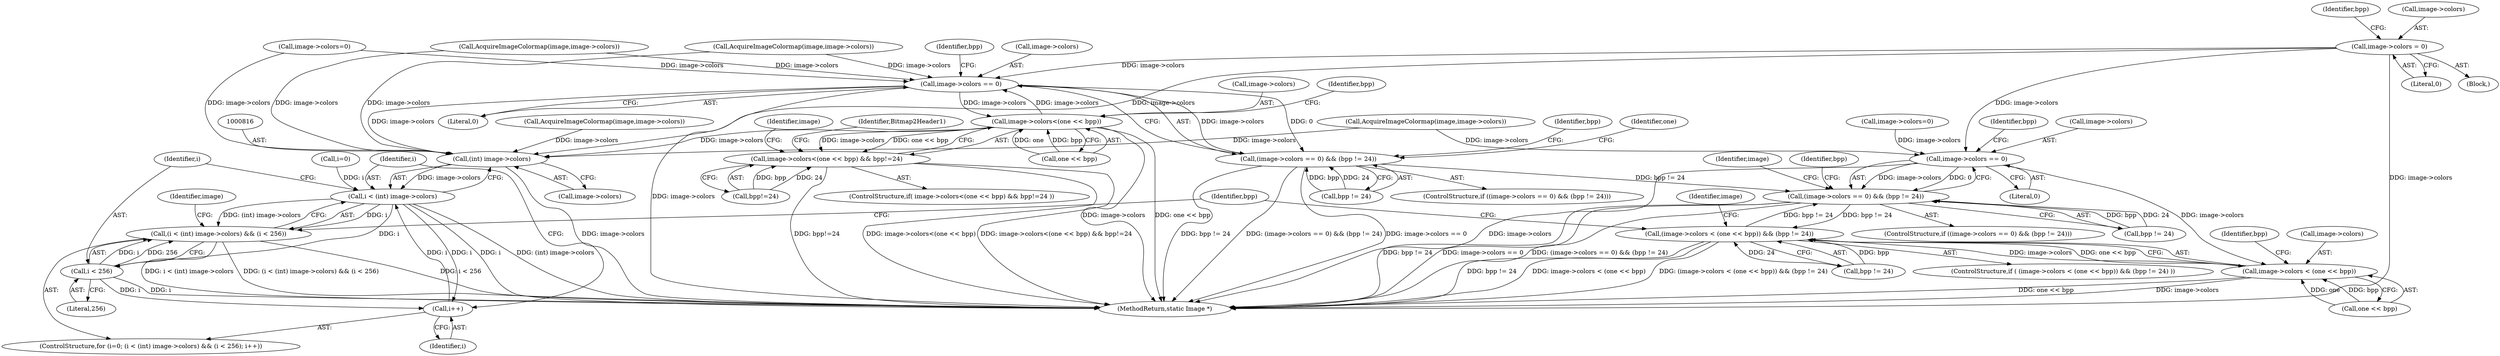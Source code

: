 digraph "0_ImageMagick_f6e9d0d9955e85bdd7540b251cd50d598dacc5e6_75@pointer" {
"1000309" [label="(Call,image->colors = 0)"];
"1000780" [label="(Call,image->colors == 0)"];
"1000779" [label="(Call,(image->colors == 0) && (bpp != 24))"];
"1000875" [label="(Call,(image->colors < (one << bpp)) && (bpp != 24))"];
"1000876" [label="(Call,image->colors < (one << bpp))"];
"1000815" [label="(Call,(int) image->colors)"];
"1000813" [label="(Call,i < (int) image->colors)"];
"1000812" [label="(Call,(i < (int) image->colors) && (i < 256))"];
"1000820" [label="(Call,i < 256)"];
"1000823" [label="(Call,i++)"];
"1001482" [label="(Call,image->colors == 0)"];
"1001481" [label="(Call,(image->colors == 0) && (bpp != 24))"];
"1001518" [label="(Call,image->colors<(one << bpp))"];
"1001517" [label="(Call,image->colors<(one << bpp) && bpp!=24)"];
"1001738" [label="(Call,image->colors=0)"];
"1001519" [label="(Call,image->colors)"];
"1000817" [label="(Call,image->colors)"];
"1000791" [label="(Identifier,image)"];
"1000872" [label="(Identifier,bpp)"];
"1000822" [label="(Literal,256)"];
"1000812" [label="(Call,(i < (int) image->colors) && (i < 256))"];
"1000315" [label="(Identifier,bpp)"];
"1000309" [label="(Call,image->colors = 0)"];
"1001914" [label="(MethodReturn,static Image *)"];
"1000814" [label="(Identifier,i)"];
"1000809" [label="(Call,i=0)"];
"1001504" [label="(Call,AcquireImageColormap(image,image->colors))"];
"1000785" [label="(Call,bpp != 24)"];
"1001482" [label="(Call,image->colors == 0)"];
"1000815" [label="(Call,(int) image->colors)"];
"1001525" [label="(Call,bpp!=24)"];
"1000884" [label="(Identifier,bpp)"];
"1000888" [label="(Identifier,image)"];
"1000798" [label="(Call,AcquireImageColormap(image,image->colors))"];
"1001514" [label="(Identifier,bpp)"];
"1001318" [label="(Call,AcquireImageColormap(image,image->colors))"];
"1000874" [label="(ControlStructure,if ( (image->colors < (one << bpp)) && (bpp != 24) ))"];
"1000779" [label="(Call,(image->colors == 0) && (bpp != 24))"];
"1000503" [label="(Call,AcquireImageColormap(image,image->colors))"];
"1000813" [label="(Call,i < (int) image->colors)"];
"1000808" [label="(ControlStructure,for (i=0; (i < (int) image->colors) && (i < 256); i++))"];
"1000778" [label="(ControlStructure,if ((image->colors == 0) && (bpp != 24)))"];
"1000830" [label="(Identifier,image)"];
"1000823" [label="(Call,i++)"];
"1000313" [label="(Literal,0)"];
"1001526" [label="(Identifier,bpp)"];
"1000877" [label="(Call,image->colors)"];
"1001480" [label="(ControlStructure,if ((image->colors == 0) && (bpp != 24)))"];
"1001481" [label="(Call,(image->colors == 0) && (bpp != 24))"];
"1000875" [label="(Call,(image->colors < (one << bpp)) && (bpp != 24))"];
"1000784" [label="(Literal,0)"];
"1001517" [label="(Call,image->colors<(one << bpp) && bpp!=24)"];
"1001518" [label="(Call,image->colors<(one << bpp))"];
"1000883" [label="(Call,bpp != 24)"];
"1000880" [label="(Call,one << bpp)"];
"1001488" [label="(Identifier,bpp)"];
"1001493" [label="(Identifier,one)"];
"1001483" [label="(Call,image->colors)"];
"1000141" [label="(Block,)"];
"1000310" [label="(Call,image->colors)"];
"1000786" [label="(Identifier,bpp)"];
"1000876" [label="(Call,image->colors < (one << bpp))"];
"1000908" [label="(Identifier,bpp)"];
"1001530" [label="(Identifier,image)"];
"1000821" [label="(Identifier,i)"];
"1001516" [label="(ControlStructure,if( image->colors<(one << bpp) && bpp!=24 ))"];
"1000781" [label="(Call,image->colors)"];
"1001522" [label="(Call,one << bpp)"];
"1001487" [label="(Call,bpp != 24)"];
"1001157" [label="(Call,image->colors=0)"];
"1000780" [label="(Call,image->colors == 0)"];
"1001550" [label="(Identifier,Bitmap2Header1)"];
"1000820" [label="(Call,i < 256)"];
"1001486" [label="(Literal,0)"];
"1000824" [label="(Identifier,i)"];
"1000309" -> "1000141"  [label="AST: "];
"1000309" -> "1000313"  [label="CFG: "];
"1000310" -> "1000309"  [label="AST: "];
"1000313" -> "1000309"  [label="AST: "];
"1000315" -> "1000309"  [label="CFG: "];
"1000309" -> "1001914"  [label="DDG: image->colors"];
"1000309" -> "1000780"  [label="DDG: image->colors"];
"1000309" -> "1000815"  [label="DDG: image->colors"];
"1000309" -> "1001482"  [label="DDG: image->colors"];
"1000780" -> "1000779"  [label="AST: "];
"1000780" -> "1000784"  [label="CFG: "];
"1000781" -> "1000780"  [label="AST: "];
"1000784" -> "1000780"  [label="AST: "];
"1000786" -> "1000780"  [label="CFG: "];
"1000779" -> "1000780"  [label="CFG: "];
"1000780" -> "1001914"  [label="DDG: image->colors"];
"1000780" -> "1000779"  [label="DDG: image->colors"];
"1000780" -> "1000779"  [label="DDG: 0"];
"1000503" -> "1000780"  [label="DDG: image->colors"];
"1001157" -> "1000780"  [label="DDG: image->colors"];
"1000780" -> "1000876"  [label="DDG: image->colors"];
"1000779" -> "1000778"  [label="AST: "];
"1000779" -> "1000785"  [label="CFG: "];
"1000785" -> "1000779"  [label="AST: "];
"1000791" -> "1000779"  [label="CFG: "];
"1000872" -> "1000779"  [label="CFG: "];
"1000779" -> "1001914"  [label="DDG: bpp != 24"];
"1000779" -> "1001914"  [label="DDG: image->colors == 0"];
"1000779" -> "1001914"  [label="DDG: (image->colors == 0) && (bpp != 24)"];
"1001481" -> "1000779"  [label="DDG: bpp != 24"];
"1000875" -> "1000779"  [label="DDG: bpp != 24"];
"1000785" -> "1000779"  [label="DDG: bpp"];
"1000785" -> "1000779"  [label="DDG: 24"];
"1000779" -> "1000875"  [label="DDG: bpp != 24"];
"1000875" -> "1000874"  [label="AST: "];
"1000875" -> "1000876"  [label="CFG: "];
"1000875" -> "1000883"  [label="CFG: "];
"1000876" -> "1000875"  [label="AST: "];
"1000883" -> "1000875"  [label="AST: "];
"1000888" -> "1000875"  [label="CFG: "];
"1000908" -> "1000875"  [label="CFG: "];
"1000875" -> "1001914"  [label="DDG: bpp != 24"];
"1000875" -> "1001914"  [label="DDG: image->colors < (one << bpp)"];
"1000875" -> "1001914"  [label="DDG: (image->colors < (one << bpp)) && (bpp != 24)"];
"1000876" -> "1000875"  [label="DDG: image->colors"];
"1000876" -> "1000875"  [label="DDG: one << bpp"];
"1000883" -> "1000875"  [label="DDG: bpp"];
"1000883" -> "1000875"  [label="DDG: 24"];
"1000876" -> "1000880"  [label="CFG: "];
"1000877" -> "1000876"  [label="AST: "];
"1000880" -> "1000876"  [label="AST: "];
"1000884" -> "1000876"  [label="CFG: "];
"1000876" -> "1001914"  [label="DDG: one << bpp"];
"1000876" -> "1001914"  [label="DDG: image->colors"];
"1000880" -> "1000876"  [label="DDG: one"];
"1000880" -> "1000876"  [label="DDG: bpp"];
"1000815" -> "1000813"  [label="AST: "];
"1000815" -> "1000817"  [label="CFG: "];
"1000816" -> "1000815"  [label="AST: "];
"1000817" -> "1000815"  [label="AST: "];
"1000813" -> "1000815"  [label="CFG: "];
"1000815" -> "1001914"  [label="DDG: image->colors"];
"1000815" -> "1000813"  [label="DDG: image->colors"];
"1001518" -> "1000815"  [label="DDG: image->colors"];
"1001504" -> "1000815"  [label="DDG: image->colors"];
"1001318" -> "1000815"  [label="DDG: image->colors"];
"1000798" -> "1000815"  [label="DDG: image->colors"];
"1001482" -> "1000815"  [label="DDG: image->colors"];
"1000503" -> "1000815"  [label="DDG: image->colors"];
"1001738" -> "1000815"  [label="DDG: image->colors"];
"1000813" -> "1000812"  [label="AST: "];
"1000814" -> "1000813"  [label="AST: "];
"1000821" -> "1000813"  [label="CFG: "];
"1000812" -> "1000813"  [label="CFG: "];
"1000813" -> "1001914"  [label="DDG: i"];
"1000813" -> "1001914"  [label="DDG: (int) image->colors"];
"1000813" -> "1000812"  [label="DDG: i"];
"1000813" -> "1000812"  [label="DDG: (int) image->colors"];
"1000809" -> "1000813"  [label="DDG: i"];
"1000823" -> "1000813"  [label="DDG: i"];
"1000813" -> "1000820"  [label="DDG: i"];
"1000813" -> "1000823"  [label="DDG: i"];
"1000812" -> "1000808"  [label="AST: "];
"1000812" -> "1000820"  [label="CFG: "];
"1000820" -> "1000812"  [label="AST: "];
"1000830" -> "1000812"  [label="CFG: "];
"1000908" -> "1000812"  [label="CFG: "];
"1000812" -> "1001914"  [label="DDG: i < 256"];
"1000812" -> "1001914"  [label="DDG: i < (int) image->colors"];
"1000812" -> "1001914"  [label="DDG: (i < (int) image->colors) && (i < 256)"];
"1000820" -> "1000812"  [label="DDG: i"];
"1000820" -> "1000812"  [label="DDG: 256"];
"1000820" -> "1000822"  [label="CFG: "];
"1000821" -> "1000820"  [label="AST: "];
"1000822" -> "1000820"  [label="AST: "];
"1000820" -> "1001914"  [label="DDG: i"];
"1000820" -> "1000823"  [label="DDG: i"];
"1000823" -> "1000808"  [label="AST: "];
"1000823" -> "1000824"  [label="CFG: "];
"1000824" -> "1000823"  [label="AST: "];
"1000814" -> "1000823"  [label="CFG: "];
"1001482" -> "1001481"  [label="AST: "];
"1001482" -> "1001486"  [label="CFG: "];
"1001483" -> "1001482"  [label="AST: "];
"1001486" -> "1001482"  [label="AST: "];
"1001488" -> "1001482"  [label="CFG: "];
"1001481" -> "1001482"  [label="CFG: "];
"1001482" -> "1001914"  [label="DDG: image->colors"];
"1001482" -> "1001481"  [label="DDG: image->colors"];
"1001482" -> "1001481"  [label="DDG: 0"];
"1001518" -> "1001482"  [label="DDG: image->colors"];
"1001504" -> "1001482"  [label="DDG: image->colors"];
"1001318" -> "1001482"  [label="DDG: image->colors"];
"1001738" -> "1001482"  [label="DDG: image->colors"];
"1001482" -> "1001518"  [label="DDG: image->colors"];
"1001481" -> "1001480"  [label="AST: "];
"1001481" -> "1001487"  [label="CFG: "];
"1001487" -> "1001481"  [label="AST: "];
"1001493" -> "1001481"  [label="CFG: "];
"1001514" -> "1001481"  [label="CFG: "];
"1001481" -> "1001914"  [label="DDG: bpp != 24"];
"1001481" -> "1001914"  [label="DDG: (image->colors == 0) && (bpp != 24)"];
"1001481" -> "1001914"  [label="DDG: image->colors == 0"];
"1001487" -> "1001481"  [label="DDG: bpp"];
"1001487" -> "1001481"  [label="DDG: 24"];
"1001518" -> "1001517"  [label="AST: "];
"1001518" -> "1001522"  [label="CFG: "];
"1001519" -> "1001518"  [label="AST: "];
"1001522" -> "1001518"  [label="AST: "];
"1001526" -> "1001518"  [label="CFG: "];
"1001517" -> "1001518"  [label="CFG: "];
"1001518" -> "1001914"  [label="DDG: image->colors"];
"1001518" -> "1001914"  [label="DDG: one << bpp"];
"1001518" -> "1001517"  [label="DDG: image->colors"];
"1001518" -> "1001517"  [label="DDG: one << bpp"];
"1001522" -> "1001518"  [label="DDG: one"];
"1001522" -> "1001518"  [label="DDG: bpp"];
"1001517" -> "1001516"  [label="AST: "];
"1001517" -> "1001525"  [label="CFG: "];
"1001525" -> "1001517"  [label="AST: "];
"1001530" -> "1001517"  [label="CFG: "];
"1001550" -> "1001517"  [label="CFG: "];
"1001517" -> "1001914"  [label="DDG: image->colors<(one << bpp) && bpp!=24"];
"1001517" -> "1001914"  [label="DDG: bpp!=24"];
"1001517" -> "1001914"  [label="DDG: image->colors<(one << bpp)"];
"1001525" -> "1001517"  [label="DDG: bpp"];
"1001525" -> "1001517"  [label="DDG: 24"];
}

